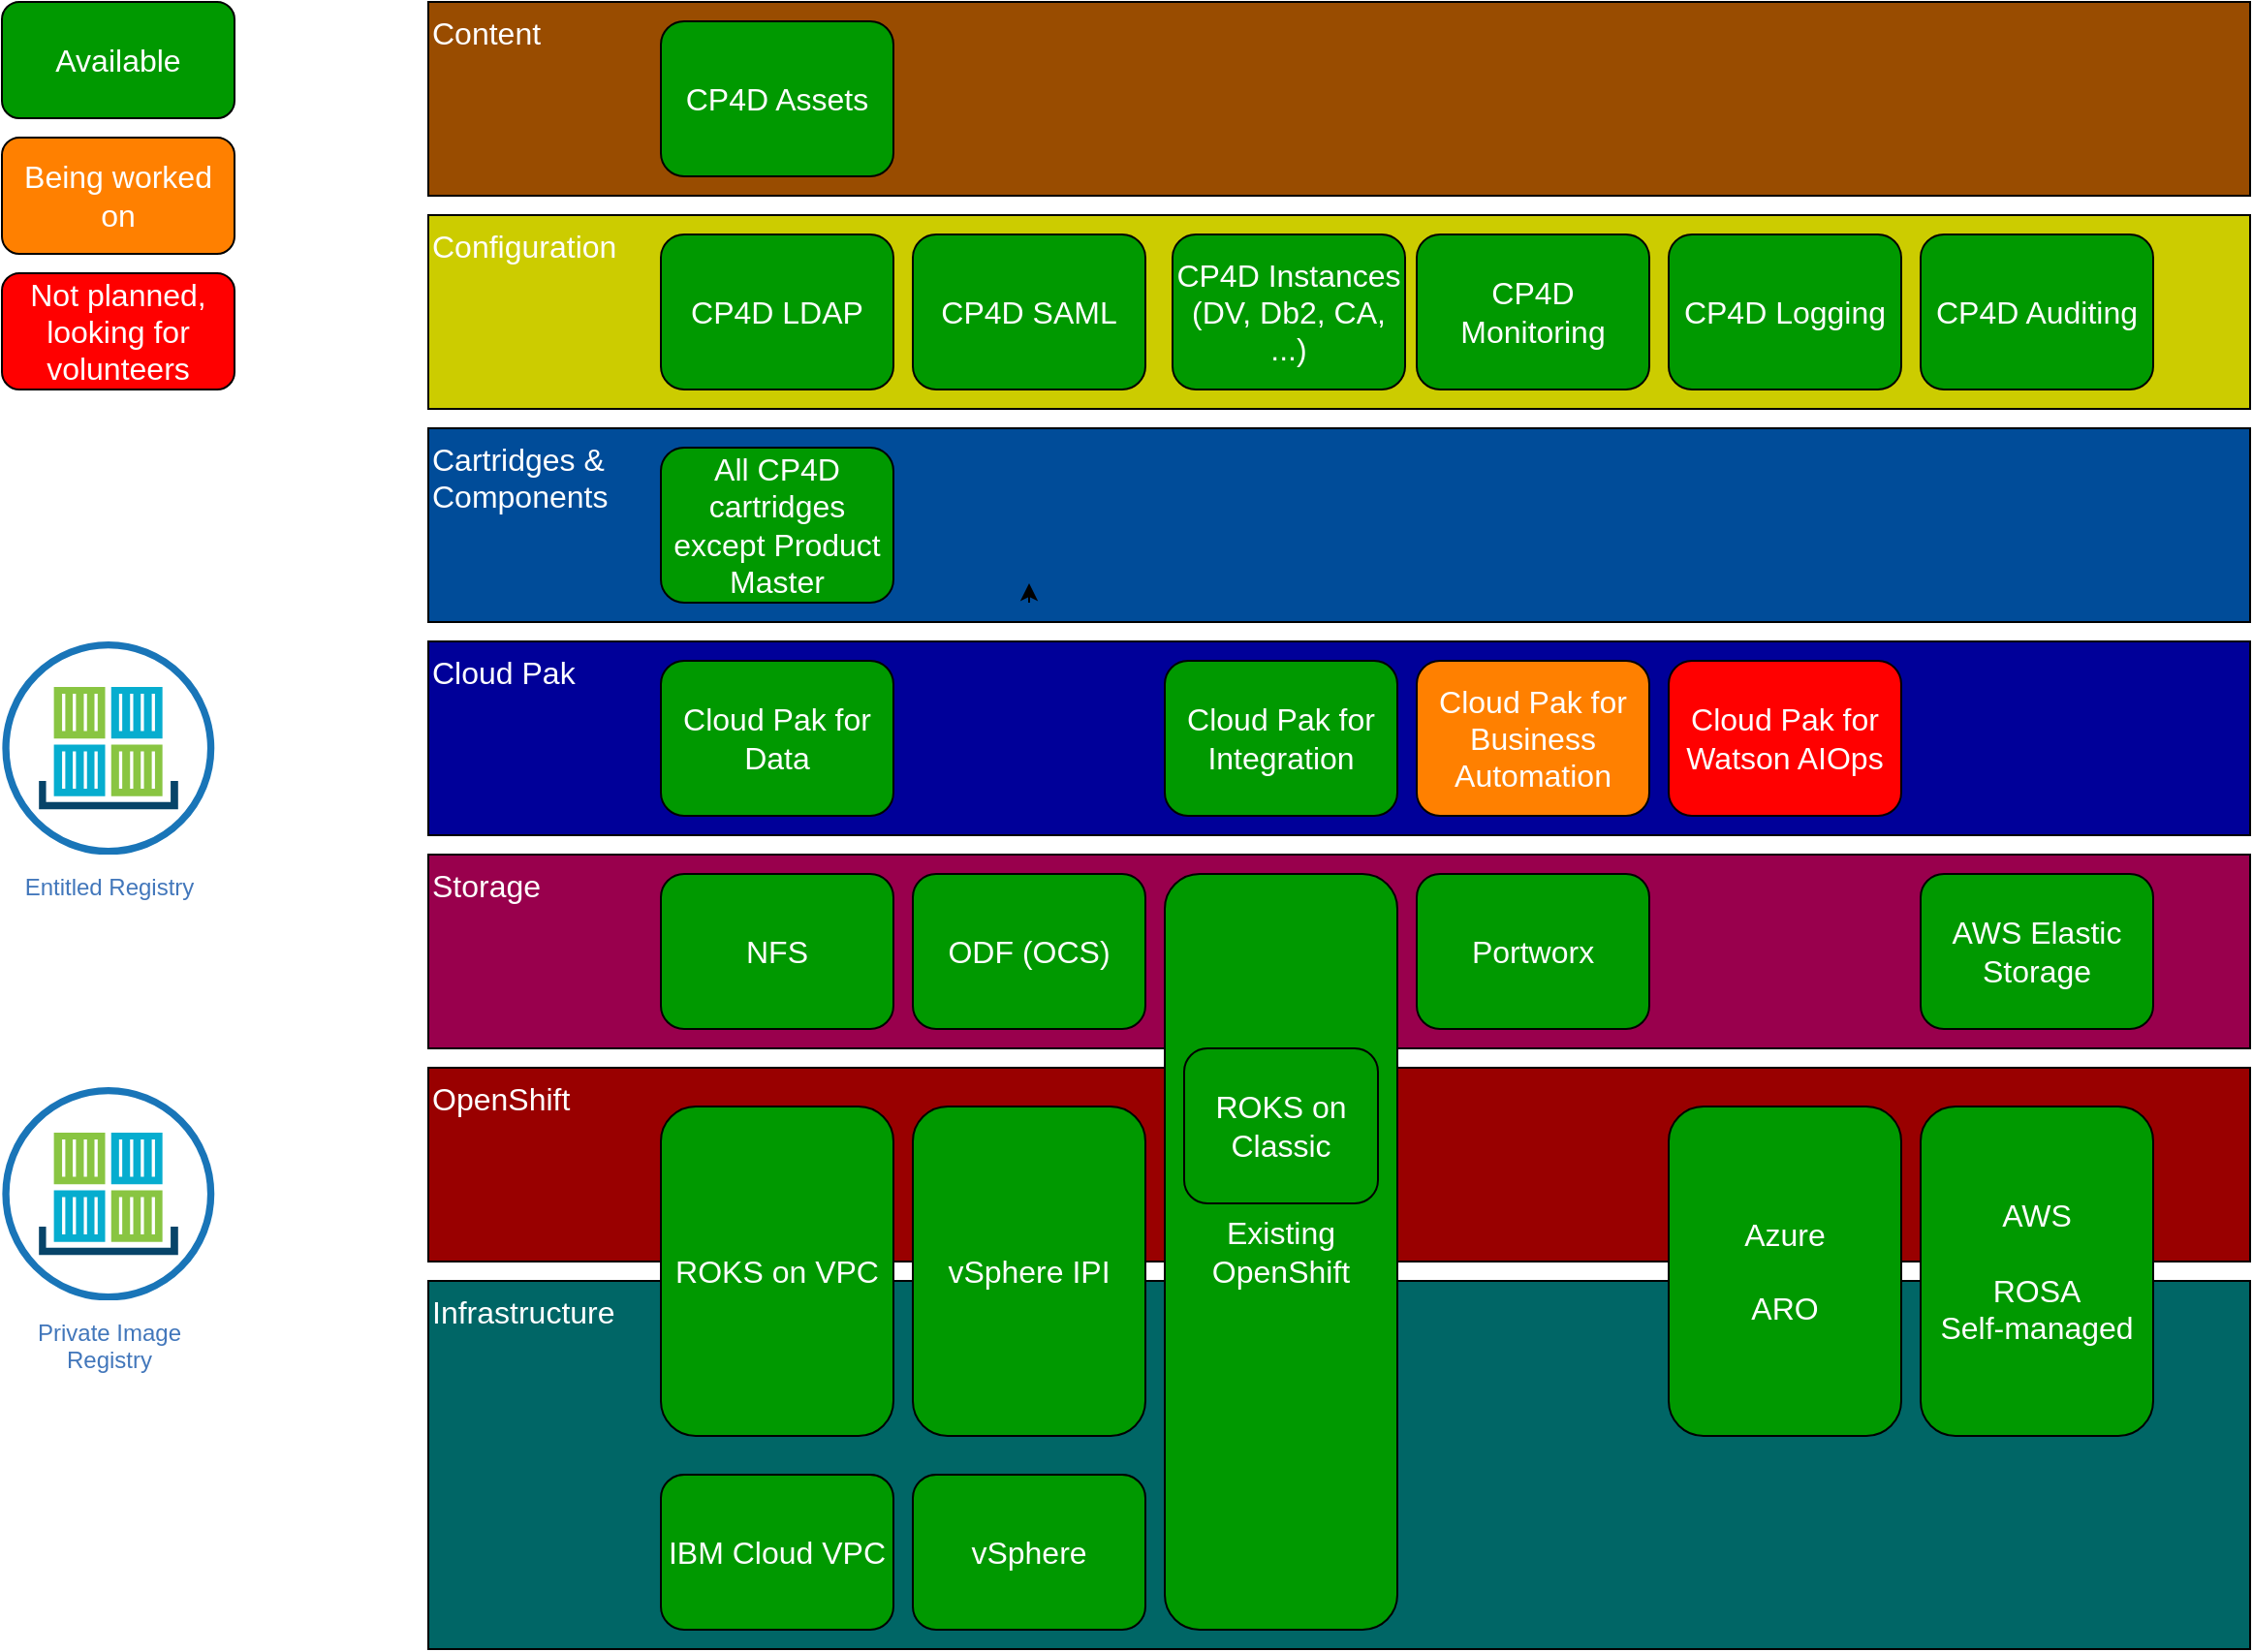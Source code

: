 <mxfile version="15.8.7" type="device"><diagram id="2mgyJ-_zdfh3gZ3U018M" name="Page-1"><mxGraphModel dx="1933" dy="892" grid="1" gridSize="10" guides="1" tooltips="1" connect="1" arrows="1" fold="1" page="1" pageScale="1" pageWidth="827" pageHeight="1169" math="0" shadow="0"><root><mxCell id="0"/><mxCell id="1" parent="0"/><mxCell id="PIvEL9YP9_9EcO1mkzoZ-20" value="Infrastructure" style="whiteSpace=wrap;html=1;align=left;verticalAlign=top;fillColor=#006666;fontColor=#FFFFFF;fontSize=16;" parent="1" vertex="1"><mxGeometry x="30" y="960" width="940" height="190" as="geometry"/></mxCell><mxCell id="PIvEL9YP9_9EcO1mkzoZ-21" value="OpenShift" style="whiteSpace=wrap;html=1;align=left;verticalAlign=top;fillColor=#990000;fontColor=#FFFFFF;fontSize=16;" parent="1" vertex="1"><mxGeometry x="30" y="850" width="940" height="100" as="geometry"/></mxCell><mxCell id="PIvEL9YP9_9EcO1mkzoZ-23" value="Storage" style="whiteSpace=wrap;html=1;align=left;verticalAlign=top;fillColor=#99004D;fontColor=#FFFFFF;fontSize=16;" parent="1" vertex="1"><mxGeometry x="30" y="740" width="940" height="100" as="geometry"/></mxCell><mxCell id="PIvEL9YP9_9EcO1mkzoZ-31" value="Cloud Pak" style="whiteSpace=wrap;html=1;align=left;verticalAlign=top;fillColor=#000099;fontColor=#FFFFFF;fontSize=16;" parent="1" vertex="1"><mxGeometry x="30" y="630" width="940" height="100" as="geometry"/></mxCell><mxCell id="PIvEL9YP9_9EcO1mkzoZ-32" value="Cartridges &amp;amp;&lt;br&gt;Components" style="whiteSpace=wrap;html=1;align=left;verticalAlign=top;fillColor=#004C99;fontColor=#FFFFFF;fontSize=16;" parent="1" vertex="1"><mxGeometry x="30" y="520" width="940" height="100" as="geometry"/></mxCell><mxCell id="PIvEL9YP9_9EcO1mkzoZ-33" value="Configuration" style="whiteSpace=wrap;html=1;align=left;verticalAlign=top;fillColor=#CCCC00;fontColor=#FFFFFF;fontSize=16;" parent="1" vertex="1"><mxGeometry x="30" y="410" width="940" height="100" as="geometry"/></mxCell><mxCell id="PIvEL9YP9_9EcO1mkzoZ-34" value="Content" style="whiteSpace=wrap;html=1;align=left;verticalAlign=top;fillColor=#994C00;fontColor=#FFFFFF;fontSize=16;" parent="1" vertex="1"><mxGeometry x="30" y="300" width="940" height="100" as="geometry"/></mxCell><mxCell id="x2PrL_irTpATyocbjBxF-1" value="Available" style="rounded=1;whiteSpace=wrap;html=1;fontSize=16;fontColor=#FFFFFF;fillColor=#009900;align=center;verticalAlign=middle;" parent="1" vertex="1"><mxGeometry x="-190" y="300" width="120" height="60" as="geometry"/></mxCell><mxCell id="x2PrL_irTpATyocbjBxF-2" value="Being worked on" style="rounded=1;whiteSpace=wrap;html=1;fontSize=16;fontColor=#FFFFFF;fillColor=#FF8000;align=center;verticalAlign=middle;" parent="1" vertex="1"><mxGeometry x="-190" y="370" width="120" height="60" as="geometry"/></mxCell><mxCell id="x2PrL_irTpATyocbjBxF-3" value="Not planned, looking for volunteers" style="rounded=1;whiteSpace=wrap;html=1;fontSize=16;fontColor=#FFFFFF;fillColor=#FF0000;align=center;verticalAlign=middle;" parent="1" vertex="1"><mxGeometry x="-190" y="440" width="120" height="60" as="geometry"/></mxCell><mxCell id="G57gemSaGJWGYIfYZtMg-1" value="CP4D Assets" style="rounded=1;whiteSpace=wrap;html=1;fontSize=16;fontColor=#FFFFFF;fillColor=#009900;align=center;verticalAlign=middle;" parent="1" vertex="1"><mxGeometry x="150" y="310" width="120" height="80" as="geometry"/></mxCell><mxCell id="DfGgJ2XqmuiOgcKkVy2o-1" value="AWS Elastic Storage" style="rounded=1;whiteSpace=wrap;html=1;fontSize=16;fontColor=#FFFFFF;fillColor=#009900;align=center;verticalAlign=middle;" parent="1" vertex="1"><mxGeometry x="800" y="750" width="120" height="80" as="geometry"/></mxCell><mxCell id="PIvEL9YP9_9EcO1mkzoZ-9" value="Infrastructure" parent="0"/><mxCell id="PIvEL9YP9_9EcO1mkzoZ-35" value="Private Image&lt;br&gt;Registry" style="aspect=fixed;perimeter=ellipsePerimeter;html=1;align=center;shadow=0;dashed=0;fontColor=#4277BB;labelBackgroundColor=#ffffff;fontSize=12;spacingTop=3;image;image=img/lib/ibm/miscellaneous/ibm_containers.svg;fillColor=#994C00;" parent="PIvEL9YP9_9EcO1mkzoZ-9" vertex="1"><mxGeometry x="-190" y="860" width="110" height="110" as="geometry"/></mxCell><mxCell id="PIvEL9YP9_9EcO1mkzoZ-52" value="Entitled Registry" style="aspect=fixed;perimeter=ellipsePerimeter;html=1;align=center;shadow=0;dashed=0;fontColor=#4277BB;labelBackgroundColor=#ffffff;fontSize=12;spacingTop=3;image;image=img/lib/ibm/miscellaneous/ibm_containers.svg;fillColor=#994C00;" parent="PIvEL9YP9_9EcO1mkzoZ-9" vertex="1"><mxGeometry x="-190" y="630" width="110" height="110" as="geometry"/></mxCell><mxCell id="PIvEL9YP9_9EcO1mkzoZ-74" value="IBM Cloud VPC" style="rounded=1;whiteSpace=wrap;html=1;fontSize=16;fontColor=#FFFFFF;fillColor=#009900;align=center;verticalAlign=middle;" parent="PIvEL9YP9_9EcO1mkzoZ-9" vertex="1"><mxGeometry x="150" y="1060" width="120" height="80" as="geometry"/></mxCell><mxCell id="PIvEL9YP9_9EcO1mkzoZ-76" value="vSphere" style="rounded=1;whiteSpace=wrap;html=1;fontSize=16;fontColor=#FFFFFF;fillColor=#009900;align=center;verticalAlign=middle;" parent="PIvEL9YP9_9EcO1mkzoZ-9" vertex="1"><mxGeometry x="280" y="1060" width="120" height="80" as="geometry"/></mxCell><mxCell id="PIvEL9YP9_9EcO1mkzoZ-18" value="OpenShift" parent="0"/><mxCell id="PIvEL9YP9_9EcO1mkzoZ-25" value="vSphere IPI" style="rounded=1;whiteSpace=wrap;html=1;fontSize=16;fontColor=#FFFFFF;fillColor=#009900;align=center;verticalAlign=middle;" parent="PIvEL9YP9_9EcO1mkzoZ-18" vertex="1"><mxGeometry x="280" y="870" width="120" height="170" as="geometry"/></mxCell><mxCell id="PIvEL9YP9_9EcO1mkzoZ-26" value="Azure&lt;br&gt;&lt;br&gt;ARO" style="rounded=1;whiteSpace=wrap;html=1;fontSize=16;fontColor=#FFFFFF;fillColor=#009900;align=center;verticalAlign=middle;" parent="PIvEL9YP9_9EcO1mkzoZ-18" vertex="1"><mxGeometry x="670" y="870" width="120" height="170" as="geometry"/></mxCell><mxCell id="PIvEL9YP9_9EcO1mkzoZ-27" value="AWS&lt;br&gt;&lt;br&gt;ROSA&lt;br&gt;Self-managed" style="rounded=1;whiteSpace=wrap;html=1;fontSize=16;fontColor=#FFFFFF;fillColor=#009900;align=center;verticalAlign=middle;" parent="PIvEL9YP9_9EcO1mkzoZ-18" vertex="1"><mxGeometry x="800" y="870" width="120" height="170" as="geometry"/></mxCell><mxCell id="PIvEL9YP9_9EcO1mkzoZ-28" value="Existing OpenShift" style="rounded=1;whiteSpace=wrap;html=1;fontSize=16;fontColor=#FFFFFF;fillColor=#009900;align=center;verticalAlign=middle;" parent="PIvEL9YP9_9EcO1mkzoZ-18" vertex="1"><mxGeometry x="410" y="750" width="120" height="390" as="geometry"/></mxCell><mxCell id="PIvEL9YP9_9EcO1mkzoZ-29" value="ROKS on VPC" style="rounded=1;whiteSpace=wrap;html=1;fontSize=16;fontColor=#FFFFFF;fillColor=#009900;align=center;verticalAlign=middle;" parent="PIvEL9YP9_9EcO1mkzoZ-18" vertex="1"><mxGeometry x="150" y="870" width="120" height="170" as="geometry"/></mxCell><mxCell id="PIvEL9YP9_9EcO1mkzoZ-24" value="ROKS on Classic" style="rounded=1;whiteSpace=wrap;html=1;fontSize=16;fontColor=#FFFFFF;fillColor=#009900;align=center;verticalAlign=middle;" parent="PIvEL9YP9_9EcO1mkzoZ-18" vertex="1"><mxGeometry x="420" y="840" width="100" height="80" as="geometry"/></mxCell><mxCell id="PIvEL9YP9_9EcO1mkzoZ-54" value="Storage" parent="0"/><mxCell id="PIvEL9YP9_9EcO1mkzoZ-55" value="NFS" style="rounded=1;whiteSpace=wrap;html=1;fontSize=16;fontColor=#FFFFFF;fillColor=#009900;align=center;verticalAlign=middle;" parent="PIvEL9YP9_9EcO1mkzoZ-54" vertex="1"><mxGeometry x="150" y="750" width="120" height="80" as="geometry"/></mxCell><mxCell id="PIvEL9YP9_9EcO1mkzoZ-56" value="ODF (OCS)" style="rounded=1;whiteSpace=wrap;html=1;fontSize=16;fontColor=#FFFFFF;fillColor=#009900;align=center;verticalAlign=middle;" parent="PIvEL9YP9_9EcO1mkzoZ-54" vertex="1"><mxGeometry x="280" y="750" width="120" height="80" as="geometry"/></mxCell><mxCell id="PIvEL9YP9_9EcO1mkzoZ-57" value="Portworx" style="rounded=1;whiteSpace=wrap;html=1;fontSize=16;fontColor=#FFFFFF;fillColor=#009900;align=center;verticalAlign=middle;" parent="PIvEL9YP9_9EcO1mkzoZ-54" vertex="1"><mxGeometry x="540" y="750" width="120" height="80" as="geometry"/></mxCell><mxCell id="PIvEL9YP9_9EcO1mkzoZ-58" value="Cloud Pak" parent="0"/><mxCell id="PIvEL9YP9_9EcO1mkzoZ-59" value="Cloud Pak for Data" style="rounded=1;whiteSpace=wrap;html=1;fontSize=16;fontColor=#FFFFFF;fillColor=#009900;align=center;verticalAlign=middle;" parent="PIvEL9YP9_9EcO1mkzoZ-58" vertex="1"><mxGeometry x="150" y="640" width="120" height="80" as="geometry"/></mxCell><mxCell id="PIvEL9YP9_9EcO1mkzoZ-60" value="Cloud Pak for Integration" style="rounded=1;whiteSpace=wrap;html=1;fontSize=16;fontColor=#FFFFFF;fillColor=#009900;align=center;verticalAlign=middle;" parent="PIvEL9YP9_9EcO1mkzoZ-58" vertex="1"><mxGeometry x="410" y="640" width="120" height="80" as="geometry"/></mxCell><mxCell id="PIvEL9YP9_9EcO1mkzoZ-61" value="Cloud Pak for Business Automation" style="rounded=1;whiteSpace=wrap;html=1;fontSize=16;fontColor=#FFFFFF;fillColor=#FF8000;align=center;verticalAlign=middle;" parent="PIvEL9YP9_9EcO1mkzoZ-58" vertex="1"><mxGeometry x="540" y="640" width="120" height="80" as="geometry"/></mxCell><mxCell id="PIvEL9YP9_9EcO1mkzoZ-62" value="Cloud Pak for Watson AIOps" style="rounded=1;whiteSpace=wrap;html=1;fontSize=16;fontColor=#FFFFFF;fillColor=#FF0000;align=center;verticalAlign=middle;" parent="PIvEL9YP9_9EcO1mkzoZ-58" vertex="1"><mxGeometry x="670" y="640" width="120" height="80" as="geometry"/></mxCell><mxCell id="PIvEL9YP9_9EcO1mkzoZ-63" value="Cartridges" parent="0"/><mxCell id="PIvEL9YP9_9EcO1mkzoZ-64" style="edgeStyle=orthogonalEdgeStyle;rounded=0;orthogonalLoop=1;jettySize=auto;html=1;exitX=0.5;exitY=1;exitDx=0;exitDy=0;entryX=0.5;entryY=0.875;entryDx=0;entryDy=0;entryPerimeter=0;fontSize=16;fontColor=#FFFFFF;" parent="PIvEL9YP9_9EcO1mkzoZ-63" edge="1"><mxGeometry relative="1" as="geometry"><mxPoint x="340" y="610" as="sourcePoint"/><mxPoint x="340" y="600" as="targetPoint"/></mxGeometry></mxCell><mxCell id="PIvEL9YP9_9EcO1mkzoZ-65" value="All CP4D cartridges except Product Master" style="rounded=1;whiteSpace=wrap;html=1;fontSize=16;fontColor=#FFFFFF;fillColor=#009900;align=center;verticalAlign=middle;" parent="PIvEL9YP9_9EcO1mkzoZ-63" vertex="1"><mxGeometry x="150" y="530" width="120" height="80" as="geometry"/></mxCell><mxCell id="PIvEL9YP9_9EcO1mkzoZ-67" value="Configuration" parent="0"/><mxCell id="PIvEL9YP9_9EcO1mkzoZ-68" value="CP4D LDAP" style="rounded=1;whiteSpace=wrap;html=1;fontSize=16;fontColor=#FFFFFF;fillColor=#009900;align=center;verticalAlign=middle;" parent="PIvEL9YP9_9EcO1mkzoZ-67" vertex="1"><mxGeometry x="150" y="420" width="120" height="80" as="geometry"/></mxCell><mxCell id="PIvEL9YP9_9EcO1mkzoZ-69" value="CP4D SAML" style="rounded=1;whiteSpace=wrap;html=1;fontSize=16;fontColor=#FFFFFF;fillColor=#009900;align=center;verticalAlign=middle;" parent="PIvEL9YP9_9EcO1mkzoZ-67" vertex="1"><mxGeometry x="280" y="420" width="120" height="80" as="geometry"/></mxCell><mxCell id="PIvEL9YP9_9EcO1mkzoZ-70" value="CP4D Instances (DV, Db2, CA, ...)" style="rounded=1;whiteSpace=wrap;html=1;fontSize=16;fontColor=#FFFFFF;fillColor=#009900;align=center;verticalAlign=middle;" parent="PIvEL9YP9_9EcO1mkzoZ-67" vertex="1"><mxGeometry x="414" y="420" width="120" height="80" as="geometry"/></mxCell><mxCell id="PIvEL9YP9_9EcO1mkzoZ-71" value="CP4D Monitoring" style="rounded=1;whiteSpace=wrap;html=1;fontSize=16;fontColor=#FFFFFF;fillColor=#009900;align=center;verticalAlign=middle;" parent="PIvEL9YP9_9EcO1mkzoZ-67" vertex="1"><mxGeometry x="540" y="420" width="120" height="80" as="geometry"/></mxCell><mxCell id="PIvEL9YP9_9EcO1mkzoZ-72" value="CP4D Logging" style="rounded=1;whiteSpace=wrap;html=1;fontSize=16;fontColor=#FFFFFF;fillColor=#009900;align=center;verticalAlign=middle;" parent="PIvEL9YP9_9EcO1mkzoZ-67" vertex="1"><mxGeometry x="670" y="420" width="120" height="80" as="geometry"/></mxCell><mxCell id="PIvEL9YP9_9EcO1mkzoZ-73" value="CP4D Auditing" style="rounded=1;whiteSpace=wrap;html=1;fontSize=16;fontColor=#FFFFFF;fillColor=#009900;align=center;verticalAlign=middle;" parent="PIvEL9YP9_9EcO1mkzoZ-67" vertex="1"><mxGeometry x="800" y="420" width="120" height="80" as="geometry"/></mxCell></root></mxGraphModel></diagram></mxfile>